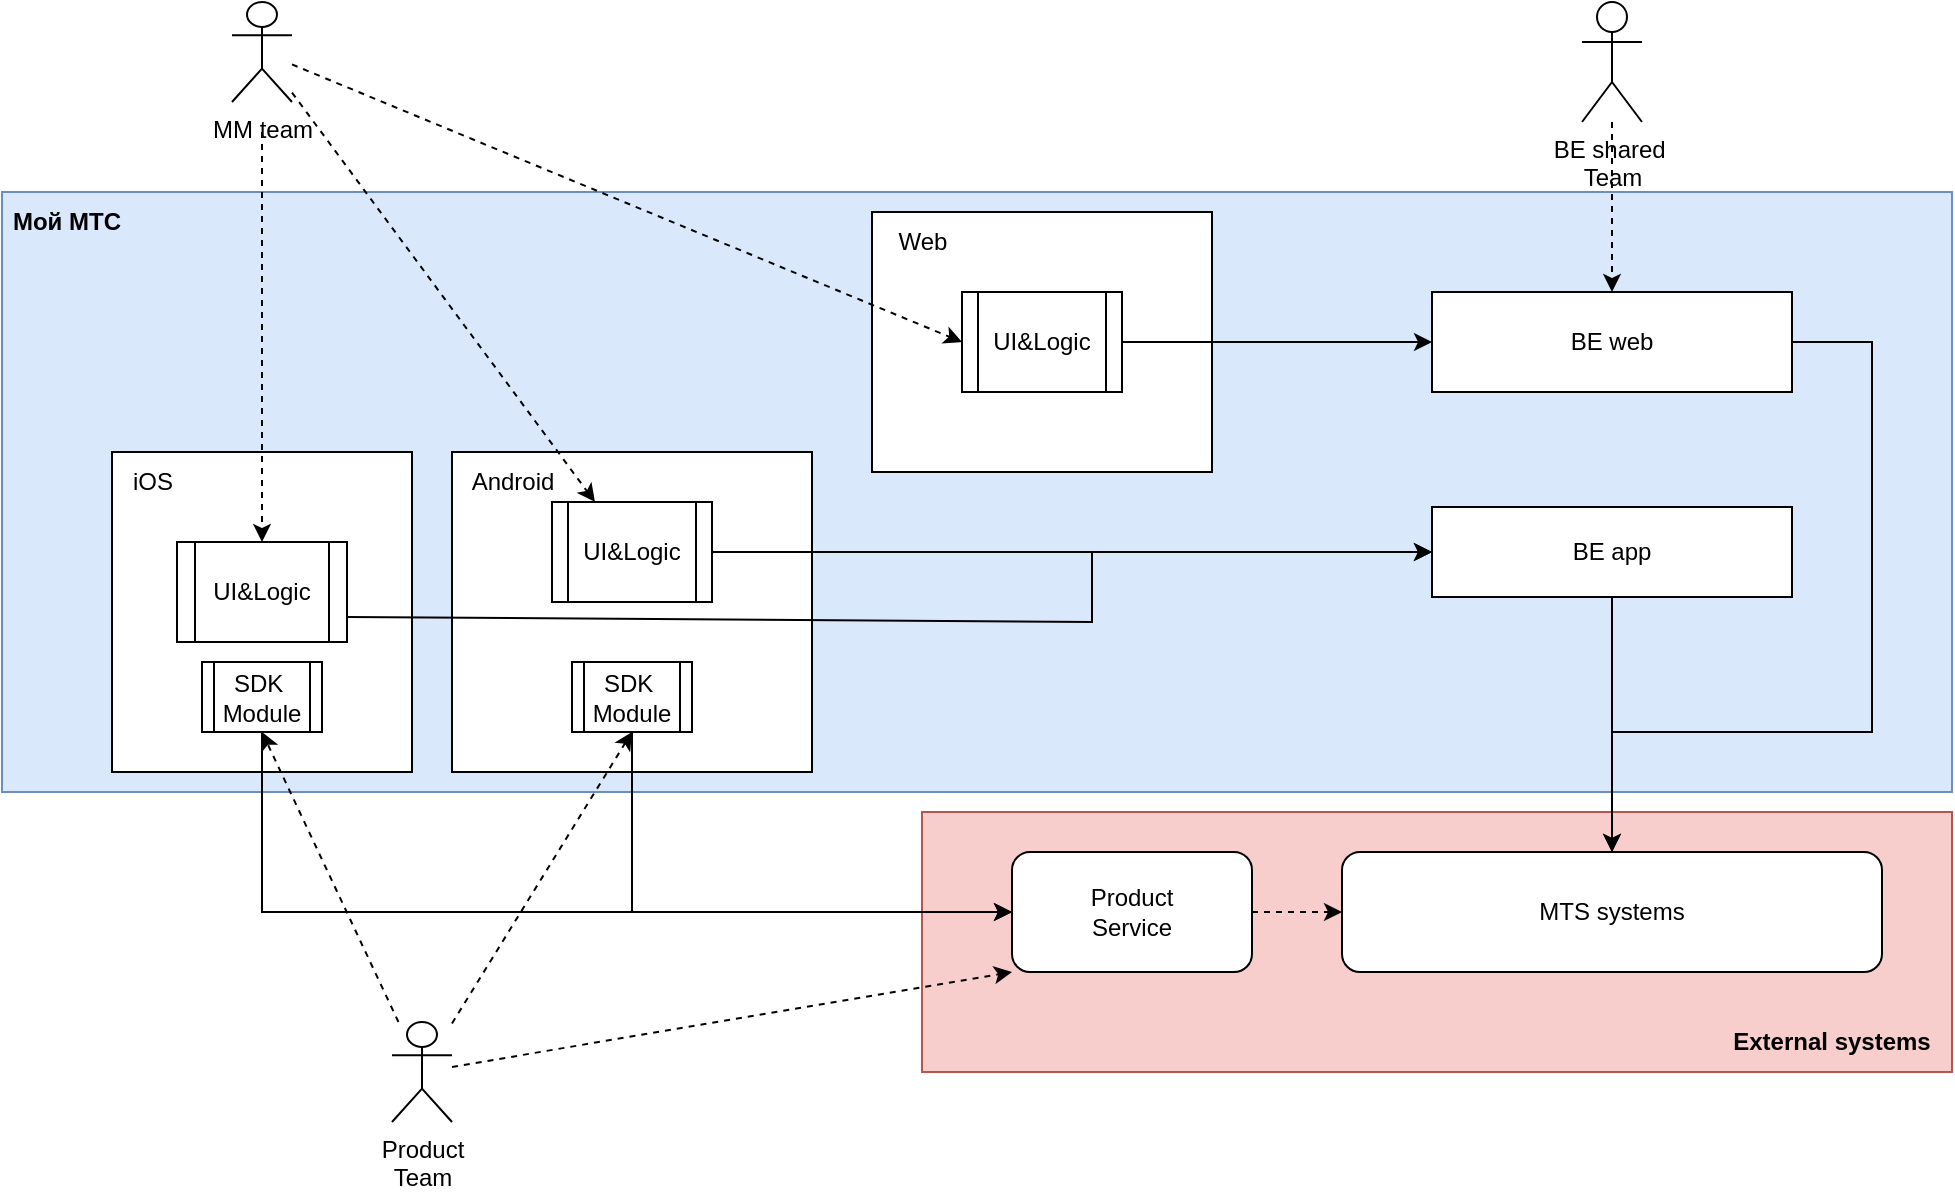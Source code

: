 <mxfile version="20.5.1" type="github">
  <diagram id="y7rtck3YeN8wnWgUX3iH" name="Page-1">
    <mxGraphModel dx="1248" dy="736" grid="1" gridSize="10" guides="1" tooltips="1" connect="1" arrows="1" fold="1" page="1" pageScale="1" pageWidth="827" pageHeight="1169" math="0" shadow="0">
      <root>
        <mxCell id="0" />
        <mxCell id="1" parent="0" />
        <mxCell id="xE3xiU5ibn_uZQsDwTcd-83" value="" style="rounded=0;whiteSpace=wrap;html=1;strokeColor=#b85450;fontFamily=Helvetica;fontSize=12;fillColor=#f8cecc;" vertex="1" parent="1">
          <mxGeometry x="465" y="420" width="515" height="130" as="geometry" />
        </mxCell>
        <mxCell id="xE3xiU5ibn_uZQsDwTcd-52" style="edgeStyle=none;rounded=0;orthogonalLoop=1;jettySize=auto;html=1;fontFamily=Helvetica;fontSize=12;fontColor=default;" edge="1" parent="1" source="xE3xiU5ibn_uZQsDwTcd-20">
          <mxGeometry relative="1" as="geometry">
            <mxPoint x="810" y="450" as="targetPoint" />
            <Array as="points">
              <mxPoint x="960" y="185" />
              <mxPoint x="960" y="360" />
              <mxPoint x="810" y="360" />
            </Array>
          </mxGeometry>
        </mxCell>
        <mxCell id="xE3xiU5ibn_uZQsDwTcd-79" value="" style="rounded=0;whiteSpace=wrap;html=1;strokeColor=#6c8ebf;fontFamily=Helvetica;fontSize=12;fillColor=#dae8fc;" vertex="1" parent="1">
          <mxGeometry x="5" y="110" width="975" height="300" as="geometry" />
        </mxCell>
        <mxCell id="xE3xiU5ibn_uZQsDwTcd-1" value="" style="rounded=0;whiteSpace=wrap;html=1;" vertex="1" parent="1">
          <mxGeometry x="60" y="240" width="150" height="160" as="geometry" />
        </mxCell>
        <mxCell id="xE3xiU5ibn_uZQsDwTcd-4" value="" style="rounded=0;whiteSpace=wrap;html=1;" vertex="1" parent="1">
          <mxGeometry x="230" y="240" width="180" height="160" as="geometry" />
        </mxCell>
        <mxCell id="xE3xiU5ibn_uZQsDwTcd-5" value="iOS" style="text;html=1;align=center;verticalAlign=middle;resizable=0;points=[];autosize=1;strokeColor=none;fillColor=none;" vertex="1" parent="1">
          <mxGeometry x="60" y="240" width="40" height="30" as="geometry" />
        </mxCell>
        <mxCell id="xE3xiU5ibn_uZQsDwTcd-7" value="" style="rounded=0;whiteSpace=wrap;html=1;fontFamily=Helvetica;fontSize=12;" vertex="1" parent="1">
          <mxGeometry x="440" y="120" width="170" height="130" as="geometry" />
        </mxCell>
        <mxCell id="xE3xiU5ibn_uZQsDwTcd-8" value="Android" style="text;html=1;align=center;verticalAlign=middle;resizable=0;points=[];autosize=1;strokeColor=none;fillColor=none;fontSize=12;fontFamily=Helvetica;fontColor=default;" vertex="1" parent="1">
          <mxGeometry x="230" y="240" width="60" height="30" as="geometry" />
        </mxCell>
        <mxCell id="xE3xiU5ibn_uZQsDwTcd-16" style="rounded=0;orthogonalLoop=1;jettySize=auto;html=1;fontFamily=Helvetica;fontSize=12;fontColor=default;dashed=1;startArrow=none;" edge="1" parent="1" target="xE3xiU5ibn_uZQsDwTcd-13">
          <mxGeometry relative="1" as="geometry">
            <mxPoint x="135" y="80" as="sourcePoint" />
          </mxGeometry>
        </mxCell>
        <mxCell id="xE3xiU5ibn_uZQsDwTcd-17" style="edgeStyle=none;rounded=0;orthogonalLoop=1;jettySize=auto;html=1;dashed=1;fontFamily=Helvetica;fontSize=12;fontColor=default;" edge="1" parent="1" source="xE3xiU5ibn_uZQsDwTcd-10" target="xE3xiU5ibn_uZQsDwTcd-14">
          <mxGeometry relative="1" as="geometry" />
        </mxCell>
        <mxCell id="xE3xiU5ibn_uZQsDwTcd-10" value="MM team" style="shape=umlActor;verticalLabelPosition=bottom;verticalAlign=top;html=1;outlineConnect=0;rounded=0;strokeColor=default;fontFamily=Helvetica;fontSize=12;fontColor=default;fillColor=none;gradientColor=none;direction=east;" vertex="1" parent="1">
          <mxGeometry x="120" y="15" width="30" height="50" as="geometry" />
        </mxCell>
        <mxCell id="xE3xiU5ibn_uZQsDwTcd-61" style="edgeStyle=none;rounded=0;orthogonalLoop=1;jettySize=auto;html=1;entryX=0;entryY=0.5;entryDx=0;entryDy=0;fontFamily=Helvetica;fontSize=12;fontColor=default;exitX=1;exitY=0.75;exitDx=0;exitDy=0;" edge="1" parent="1" source="xE3xiU5ibn_uZQsDwTcd-13" target="xE3xiU5ibn_uZQsDwTcd-19">
          <mxGeometry relative="1" as="geometry">
            <Array as="points">
              <mxPoint x="550" y="325" />
              <mxPoint x="550" y="290" />
            </Array>
          </mxGeometry>
        </mxCell>
        <mxCell id="xE3xiU5ibn_uZQsDwTcd-13" value="UI&amp;amp;Logic" style="shape=process;whiteSpace=wrap;html=1;backgroundOutline=1;rounded=0;strokeColor=default;fontFamily=Helvetica;fontSize=12;fontColor=default;fillColor=none;gradientColor=none;" vertex="1" parent="1">
          <mxGeometry x="92.5" y="285" width="85" height="50" as="geometry" />
        </mxCell>
        <mxCell id="xE3xiU5ibn_uZQsDwTcd-60" style="edgeStyle=none;rounded=0;orthogonalLoop=1;jettySize=auto;html=1;entryX=0;entryY=0.5;entryDx=0;entryDy=0;fontFamily=Helvetica;fontSize=12;fontColor=default;" edge="1" parent="1" source="xE3xiU5ibn_uZQsDwTcd-14" target="xE3xiU5ibn_uZQsDwTcd-19">
          <mxGeometry relative="1" as="geometry" />
        </mxCell>
        <mxCell id="xE3xiU5ibn_uZQsDwTcd-14" value="UI&amp;amp;Logic" style="shape=process;whiteSpace=wrap;html=1;backgroundOutline=1;rounded=0;strokeColor=default;fontFamily=Helvetica;fontSize=12;fontColor=default;fillColor=none;gradientColor=none;" vertex="1" parent="1">
          <mxGeometry x="280" y="265" width="80" height="50" as="geometry" />
        </mxCell>
        <mxCell id="xE3xiU5ibn_uZQsDwTcd-53" style="edgeStyle=none;rounded=0;orthogonalLoop=1;jettySize=auto;html=1;entryX=0;entryY=0.5;entryDx=0;entryDy=0;fontFamily=Helvetica;fontSize=12;fontColor=default;" edge="1" parent="1" source="xE3xiU5ibn_uZQsDwTcd-15" target="xE3xiU5ibn_uZQsDwTcd-20">
          <mxGeometry relative="1" as="geometry" />
        </mxCell>
        <mxCell id="xE3xiU5ibn_uZQsDwTcd-15" value="UI&amp;amp;Logic" style="shape=process;whiteSpace=wrap;html=1;backgroundOutline=1;rounded=0;strokeColor=default;fontFamily=Helvetica;fontSize=12;fontColor=default;fillColor=none;gradientColor=none;" vertex="1" parent="1">
          <mxGeometry x="485" y="160" width="80" height="50" as="geometry" />
        </mxCell>
        <mxCell id="xE3xiU5ibn_uZQsDwTcd-42" style="edgeStyle=none;rounded=0;orthogonalLoop=1;jettySize=auto;html=1;entryX=0.5;entryY=0;entryDx=0;entryDy=0;fontFamily=Helvetica;fontSize=12;fontColor=default;" edge="1" parent="1" source="xE3xiU5ibn_uZQsDwTcd-19" target="xE3xiU5ibn_uZQsDwTcd-40">
          <mxGeometry relative="1" as="geometry" />
        </mxCell>
        <mxCell id="xE3xiU5ibn_uZQsDwTcd-19" value="" style="rounded=0;whiteSpace=wrap;html=1;fontFamily=Helvetica;fontSize=12;" vertex="1" parent="1">
          <mxGeometry x="720" y="267.5" width="180" height="45" as="geometry" />
        </mxCell>
        <mxCell id="xE3xiU5ibn_uZQsDwTcd-85" style="edgeStyle=none;rounded=0;orthogonalLoop=1;jettySize=auto;html=1;entryX=0.5;entryY=0;entryDx=0;entryDy=0;fontFamily=Helvetica;fontSize=12;fontColor=default;startArrow=none;startFill=0;endArrow=classic;endFill=1;exitX=1;exitY=0.5;exitDx=0;exitDy=0;" edge="1" parent="1" source="xE3xiU5ibn_uZQsDwTcd-20" target="xE3xiU5ibn_uZQsDwTcd-40">
          <mxGeometry relative="1" as="geometry">
            <Array as="points">
              <mxPoint x="940" y="185" />
              <mxPoint x="940" y="380" />
              <mxPoint x="810" y="380" />
            </Array>
          </mxGeometry>
        </mxCell>
        <mxCell id="xE3xiU5ibn_uZQsDwTcd-20" value="" style="rounded=0;whiteSpace=wrap;html=1;fontFamily=Helvetica;fontSize=12;" vertex="1" parent="1">
          <mxGeometry x="720" y="160" width="180" height="50" as="geometry" />
        </mxCell>
        <mxCell id="xE3xiU5ibn_uZQsDwTcd-28" value="BE web" style="text;html=1;strokeColor=none;fillColor=none;align=center;verticalAlign=middle;whiteSpace=wrap;rounded=0;fontFamily=Helvetica;fontSize=12;fontColor=default;" vertex="1" parent="1">
          <mxGeometry x="780" y="170" width="60" height="30" as="geometry" />
        </mxCell>
        <mxCell id="xE3xiU5ibn_uZQsDwTcd-38" style="edgeStyle=none;rounded=0;orthogonalLoop=1;jettySize=auto;html=1;fontFamily=Helvetica;fontSize=12;fontColor=default;entryX=0.5;entryY=1;entryDx=0;entryDy=0;dashed=1;" edge="1" parent="1" source="xE3xiU5ibn_uZQsDwTcd-33" target="xE3xiU5ibn_uZQsDwTcd-35">
          <mxGeometry relative="1" as="geometry">
            <mxPoint x="140" y="470" as="targetPoint" />
          </mxGeometry>
        </mxCell>
        <mxCell id="xE3xiU5ibn_uZQsDwTcd-72" style="edgeStyle=none;rounded=0;orthogonalLoop=1;jettySize=auto;html=1;entryX=0.5;entryY=1;entryDx=0;entryDy=0;fontFamily=Helvetica;fontSize=12;fontColor=default;startArrow=none;startFill=0;endArrow=classic;endFill=1;dashed=1;" edge="1" parent="1" source="xE3xiU5ibn_uZQsDwTcd-33" target="xE3xiU5ibn_uZQsDwTcd-36">
          <mxGeometry relative="1" as="geometry" />
        </mxCell>
        <mxCell id="xE3xiU5ibn_uZQsDwTcd-75" style="edgeStyle=none;rounded=0;orthogonalLoop=1;jettySize=auto;html=1;entryX=0;entryY=1;entryDx=0;entryDy=0;dashed=1;fontFamily=Helvetica;fontSize=12;fontColor=default;startArrow=none;startFill=0;endArrow=classic;endFill=1;" edge="1" parent="1" source="xE3xiU5ibn_uZQsDwTcd-33" target="xE3xiU5ibn_uZQsDwTcd-55">
          <mxGeometry relative="1" as="geometry" />
        </mxCell>
        <mxCell id="xE3xiU5ibn_uZQsDwTcd-33" value="Product&lt;br&gt;Team" style="shape=umlActor;verticalLabelPosition=bottom;verticalAlign=top;html=1;outlineConnect=0;rounded=0;strokeColor=default;fontFamily=Helvetica;fontSize=12;fontColor=default;fillColor=none;gradientColor=none;" vertex="1" parent="1">
          <mxGeometry x="200" y="525" width="30" height="50" as="geometry" />
        </mxCell>
        <mxCell id="xE3xiU5ibn_uZQsDwTcd-58" style="edgeStyle=none;rounded=0;orthogonalLoop=1;jettySize=auto;html=1;fontFamily=Helvetica;fontSize=12;fontColor=default;exitX=0.5;exitY=1;exitDx=0;exitDy=0;" edge="1" parent="1" source="xE3xiU5ibn_uZQsDwTcd-35">
          <mxGeometry relative="1" as="geometry">
            <mxPoint x="510" y="470" as="targetPoint" />
            <Array as="points">
              <mxPoint x="320" y="470" />
            </Array>
          </mxGeometry>
        </mxCell>
        <mxCell id="xE3xiU5ibn_uZQsDwTcd-35" value="SDK&amp;nbsp;&lt;br&gt;Module" style="shape=process;whiteSpace=wrap;html=1;backgroundOutline=1;rounded=0;fontFamily=Helvetica;fontSize=12;" vertex="1" parent="1">
          <mxGeometry x="290" y="345" width="60" height="35" as="geometry" />
        </mxCell>
        <mxCell id="xE3xiU5ibn_uZQsDwTcd-40" value="MTS systems" style="rounded=1;whiteSpace=wrap;html=1;fontFamily=Helvetica;fontSize=12;" vertex="1" parent="1">
          <mxGeometry x="675" y="440" width="270" height="60" as="geometry" />
        </mxCell>
        <mxCell id="xE3xiU5ibn_uZQsDwTcd-57" style="edgeStyle=none;rounded=0;orthogonalLoop=1;jettySize=auto;html=1;entryX=0;entryY=0.5;entryDx=0;entryDy=0;fontFamily=Helvetica;fontSize=12;fontColor=default;exitX=0.5;exitY=1;exitDx=0;exitDy=0;" edge="1" parent="1" source="xE3xiU5ibn_uZQsDwTcd-36" target="xE3xiU5ibn_uZQsDwTcd-55">
          <mxGeometry relative="1" as="geometry">
            <Array as="points">
              <mxPoint x="135" y="470" />
            </Array>
          </mxGeometry>
        </mxCell>
        <mxCell id="xE3xiU5ibn_uZQsDwTcd-36" value="SDK&amp;nbsp;&lt;br&gt;Module" style="shape=process;whiteSpace=wrap;html=1;backgroundOutline=1;rounded=0;fontFamily=Helvetica;fontSize=12;" vertex="1" parent="1">
          <mxGeometry x="105" y="345" width="60" height="35" as="geometry" />
        </mxCell>
        <mxCell id="xE3xiU5ibn_uZQsDwTcd-27" value="BE app" style="text;html=1;strokeColor=none;fillColor=none;align=center;verticalAlign=middle;whiteSpace=wrap;rounded=0;fontFamily=Helvetica;fontSize=12;fontColor=default;" vertex="1" parent="1">
          <mxGeometry x="780" y="275" width="60" height="30" as="geometry" />
        </mxCell>
        <mxCell id="xE3xiU5ibn_uZQsDwTcd-78" style="edgeStyle=none;rounded=0;orthogonalLoop=1;jettySize=auto;html=1;entryX=0;entryY=0.5;entryDx=0;entryDy=0;dashed=1;fontFamily=Helvetica;fontSize=12;fontColor=default;startArrow=none;startFill=0;endArrow=classic;endFill=1;" edge="1" parent="1" source="xE3xiU5ibn_uZQsDwTcd-55" target="xE3xiU5ibn_uZQsDwTcd-40">
          <mxGeometry relative="1" as="geometry" />
        </mxCell>
        <mxCell id="xE3xiU5ibn_uZQsDwTcd-55" value="Product&lt;br&gt;Service" style="rounded=1;whiteSpace=wrap;html=1;fontFamily=Helvetica;fontSize=12;" vertex="1" parent="1">
          <mxGeometry x="510" y="440" width="120" height="60" as="geometry" />
        </mxCell>
        <mxCell id="xE3xiU5ibn_uZQsDwTcd-6" value="Web" style="text;html=1;align=center;verticalAlign=middle;resizable=0;points=[];autosize=1;strokeColor=none;fillColor=none;rotation=0;" vertex="1" parent="1">
          <mxGeometry x="440" y="120" width="50" height="30" as="geometry" />
        </mxCell>
        <mxCell id="xE3xiU5ibn_uZQsDwTcd-59" value="" style="edgeStyle=none;rounded=0;orthogonalLoop=1;jettySize=auto;html=1;dashed=1;fontFamily=Helvetica;fontSize=12;fontColor=default;endArrow=classic;entryX=0;entryY=0.5;entryDx=0;entryDy=0;startArrow=none;startFill=0;endFill=1;" edge="1" parent="1" source="xE3xiU5ibn_uZQsDwTcd-10" target="xE3xiU5ibn_uZQsDwTcd-15">
          <mxGeometry relative="1" as="geometry">
            <mxPoint x="345" y="136.875" as="sourcePoint" />
            <mxPoint x="410" y="190" as="targetPoint" />
          </mxGeometry>
        </mxCell>
        <mxCell id="xE3xiU5ibn_uZQsDwTcd-77" style="edgeStyle=none;rounded=0;orthogonalLoop=1;jettySize=auto;html=1;dashed=1;fontFamily=Helvetica;fontSize=12;fontColor=default;startArrow=none;startFill=0;endArrow=classic;endFill=1;" edge="1" parent="1" source="xE3xiU5ibn_uZQsDwTcd-76">
          <mxGeometry relative="1" as="geometry">
            <mxPoint x="810" y="160" as="targetPoint" />
          </mxGeometry>
        </mxCell>
        <mxCell id="xE3xiU5ibn_uZQsDwTcd-76" value="BE shared&amp;nbsp;&lt;br&gt;Team" style="shape=umlActor;verticalLabelPosition=bottom;verticalAlign=top;html=1;outlineConnect=0;rounded=1;strokeColor=default;fontFamily=Helvetica;fontSize=12;fontColor=default;fillColor=none;gradientColor=none;" vertex="1" parent="1">
          <mxGeometry x="795" y="15" width="30" height="60" as="geometry" />
        </mxCell>
        <mxCell id="xE3xiU5ibn_uZQsDwTcd-81" value="Мой МТС" style="text;html=1;strokeColor=none;fillColor=none;align=center;verticalAlign=middle;whiteSpace=wrap;rounded=0;fontFamily=Helvetica;fontSize=12;fontColor=default;fontStyle=1" vertex="1" parent="1">
          <mxGeometry x="5" y="110" width="65" height="30" as="geometry" />
        </mxCell>
        <mxCell id="xE3xiU5ibn_uZQsDwTcd-84" value="External systems" style="text;html=1;strokeColor=none;fillColor=none;align=center;verticalAlign=middle;whiteSpace=wrap;rounded=0;fontFamily=Helvetica;fontSize=12;fontColor=default;fontStyle=1" vertex="1" parent="1">
          <mxGeometry x="860" y="520" width="120" height="30" as="geometry" />
        </mxCell>
      </root>
    </mxGraphModel>
  </diagram>
</mxfile>
